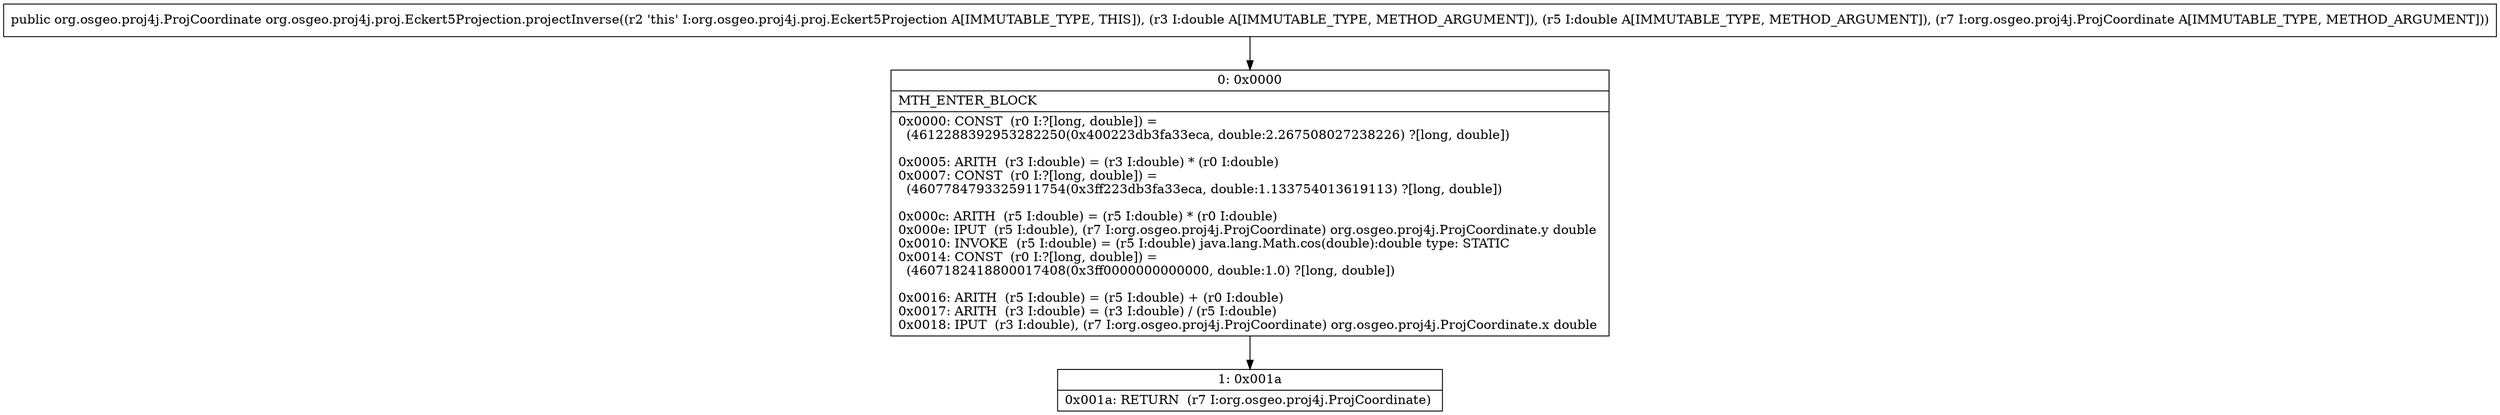 digraph "CFG fororg.osgeo.proj4j.proj.Eckert5Projection.projectInverse(DDLorg\/osgeo\/proj4j\/ProjCoordinate;)Lorg\/osgeo\/proj4j\/ProjCoordinate;" {
Node_0 [shape=record,label="{0\:\ 0x0000|MTH_ENTER_BLOCK\l|0x0000: CONST  (r0 I:?[long, double]) = \l  (4612288392953282250(0x400223db3fa33eca, double:2.267508027238226) ?[long, double])\l \l0x0005: ARITH  (r3 I:double) = (r3 I:double) * (r0 I:double) \l0x0007: CONST  (r0 I:?[long, double]) = \l  (4607784793325911754(0x3ff223db3fa33eca, double:1.133754013619113) ?[long, double])\l \l0x000c: ARITH  (r5 I:double) = (r5 I:double) * (r0 I:double) \l0x000e: IPUT  (r5 I:double), (r7 I:org.osgeo.proj4j.ProjCoordinate) org.osgeo.proj4j.ProjCoordinate.y double \l0x0010: INVOKE  (r5 I:double) = (r5 I:double) java.lang.Math.cos(double):double type: STATIC \l0x0014: CONST  (r0 I:?[long, double]) = \l  (4607182418800017408(0x3ff0000000000000, double:1.0) ?[long, double])\l \l0x0016: ARITH  (r5 I:double) = (r5 I:double) + (r0 I:double) \l0x0017: ARITH  (r3 I:double) = (r3 I:double) \/ (r5 I:double) \l0x0018: IPUT  (r3 I:double), (r7 I:org.osgeo.proj4j.ProjCoordinate) org.osgeo.proj4j.ProjCoordinate.x double \l}"];
Node_1 [shape=record,label="{1\:\ 0x001a|0x001a: RETURN  (r7 I:org.osgeo.proj4j.ProjCoordinate) \l}"];
MethodNode[shape=record,label="{public org.osgeo.proj4j.ProjCoordinate org.osgeo.proj4j.proj.Eckert5Projection.projectInverse((r2 'this' I:org.osgeo.proj4j.proj.Eckert5Projection A[IMMUTABLE_TYPE, THIS]), (r3 I:double A[IMMUTABLE_TYPE, METHOD_ARGUMENT]), (r5 I:double A[IMMUTABLE_TYPE, METHOD_ARGUMENT]), (r7 I:org.osgeo.proj4j.ProjCoordinate A[IMMUTABLE_TYPE, METHOD_ARGUMENT])) }"];
MethodNode -> Node_0;
Node_0 -> Node_1;
}


